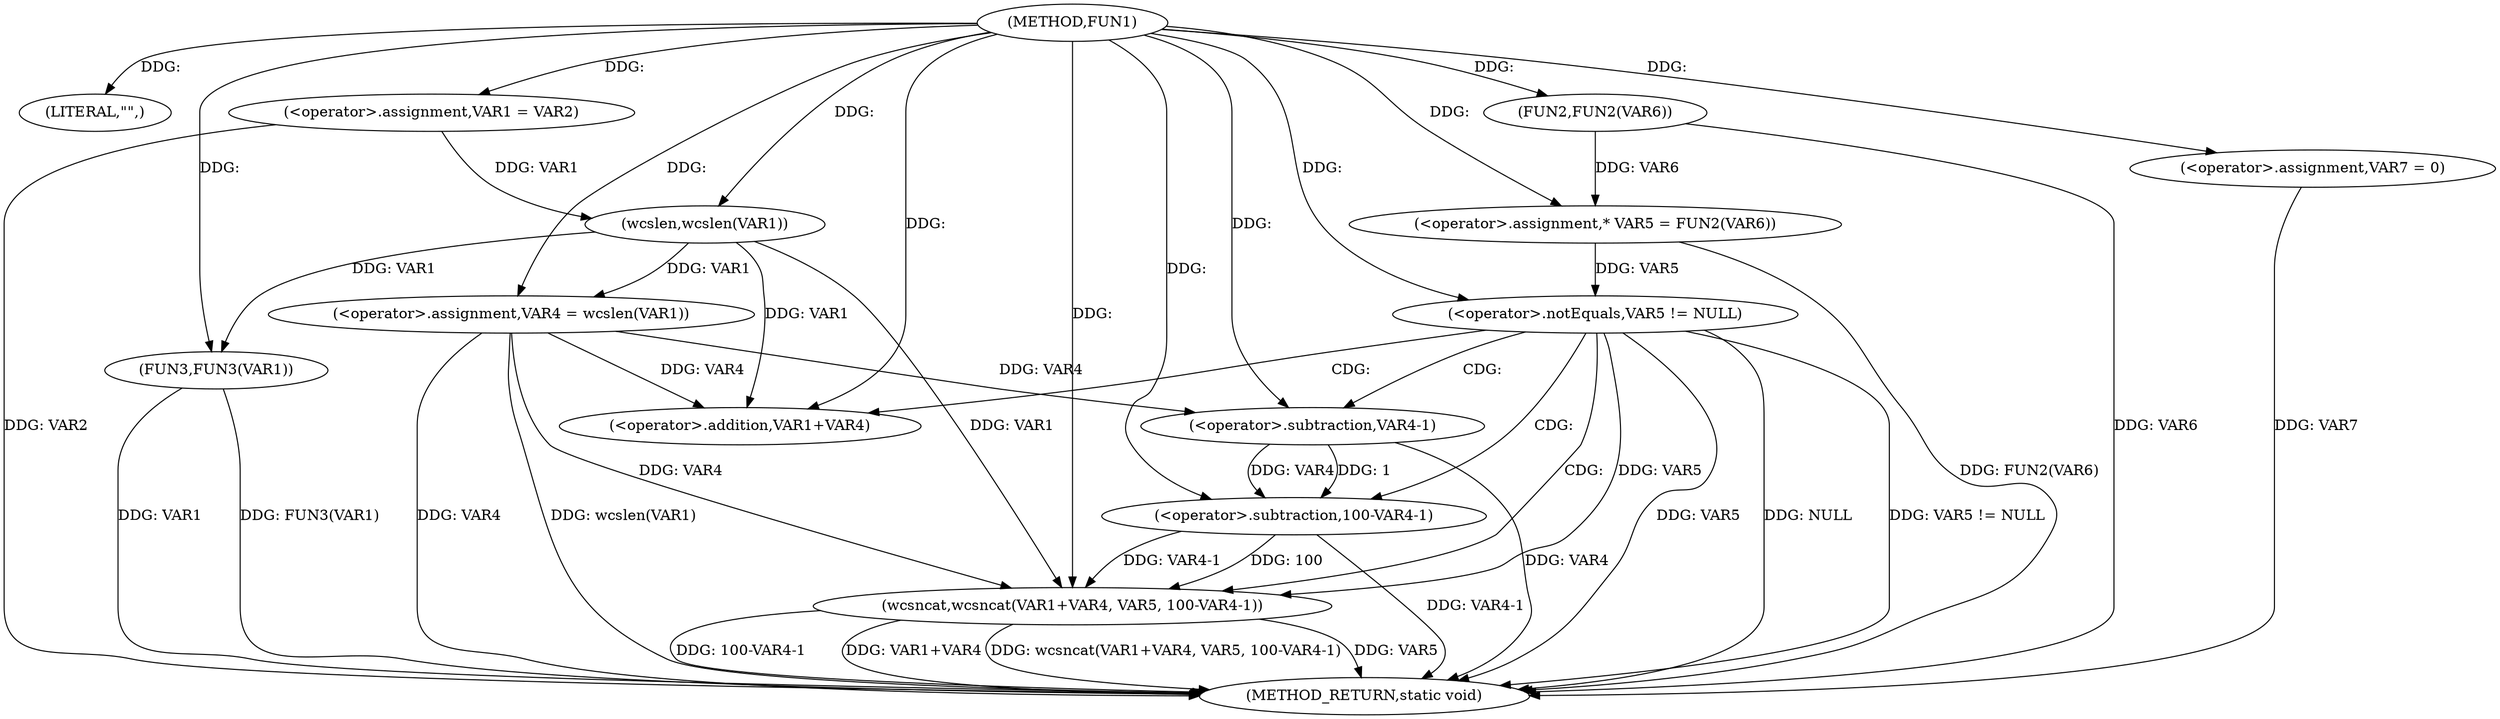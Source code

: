 digraph FUN1 {  
"1000100" [label = "(METHOD,FUN1)" ]
"1000138" [label = "(METHOD_RETURN,static void)" ]
"1000103" [label = "(LITERAL,\"\",)" ]
"1000104" [label = "(<operator>.assignment,VAR1 = VAR2)" ]
"1000109" [label = "(<operator>.assignment,VAR4 = wcslen(VAR1))" ]
"1000111" [label = "(wcslen,wcslen(VAR1))" ]
"1000114" [label = "(<operator>.assignment,* VAR5 = FUN2(VAR6))" ]
"1000116" [label = "(FUN2,FUN2(VAR6))" ]
"1000119" [label = "(<operator>.notEquals,VAR5 != NULL)" ]
"1000123" [label = "(wcsncat,wcsncat(VAR1+VAR4, VAR5, 100-VAR4-1))" ]
"1000124" [label = "(<operator>.addition,VAR1+VAR4)" ]
"1000128" [label = "(<operator>.subtraction,100-VAR4-1)" ]
"1000130" [label = "(<operator>.subtraction,VAR4-1)" ]
"1000133" [label = "(<operator>.assignment,VAR7 = 0)" ]
"1000136" [label = "(FUN3,FUN3(VAR1))" ]
  "1000116" -> "1000138"  [ label = "DDG: VAR6"] 
  "1000128" -> "1000138"  [ label = "DDG: VAR4-1"] 
  "1000123" -> "1000138"  [ label = "DDG: wcsncat(VAR1+VAR4, VAR5, 100-VAR4-1)"] 
  "1000133" -> "1000138"  [ label = "DDG: VAR7"] 
  "1000119" -> "1000138"  [ label = "DDG: NULL"] 
  "1000123" -> "1000138"  [ label = "DDG: VAR5"] 
  "1000136" -> "1000138"  [ label = "DDG: FUN3(VAR1)"] 
  "1000123" -> "1000138"  [ label = "DDG: 100-VAR4-1"] 
  "1000119" -> "1000138"  [ label = "DDG: VAR5 != NULL"] 
  "1000109" -> "1000138"  [ label = "DDG: VAR4"] 
  "1000119" -> "1000138"  [ label = "DDG: VAR5"] 
  "1000109" -> "1000138"  [ label = "DDG: wcslen(VAR1)"] 
  "1000114" -> "1000138"  [ label = "DDG: FUN2(VAR6)"] 
  "1000136" -> "1000138"  [ label = "DDG: VAR1"] 
  "1000104" -> "1000138"  [ label = "DDG: VAR2"] 
  "1000130" -> "1000138"  [ label = "DDG: VAR4"] 
  "1000123" -> "1000138"  [ label = "DDG: VAR1+VAR4"] 
  "1000100" -> "1000103"  [ label = "DDG: "] 
  "1000100" -> "1000104"  [ label = "DDG: "] 
  "1000111" -> "1000109"  [ label = "DDG: VAR1"] 
  "1000100" -> "1000109"  [ label = "DDG: "] 
  "1000104" -> "1000111"  [ label = "DDG: VAR1"] 
  "1000100" -> "1000111"  [ label = "DDG: "] 
  "1000116" -> "1000114"  [ label = "DDG: VAR6"] 
  "1000100" -> "1000114"  [ label = "DDG: "] 
  "1000100" -> "1000116"  [ label = "DDG: "] 
  "1000114" -> "1000119"  [ label = "DDG: VAR5"] 
  "1000100" -> "1000119"  [ label = "DDG: "] 
  "1000111" -> "1000123"  [ label = "DDG: VAR1"] 
  "1000100" -> "1000123"  [ label = "DDG: "] 
  "1000109" -> "1000123"  [ label = "DDG: VAR4"] 
  "1000111" -> "1000124"  [ label = "DDG: VAR1"] 
  "1000100" -> "1000124"  [ label = "DDG: "] 
  "1000109" -> "1000124"  [ label = "DDG: VAR4"] 
  "1000119" -> "1000123"  [ label = "DDG: VAR5"] 
  "1000128" -> "1000123"  [ label = "DDG: 100"] 
  "1000128" -> "1000123"  [ label = "DDG: VAR4-1"] 
  "1000100" -> "1000128"  [ label = "DDG: "] 
  "1000130" -> "1000128"  [ label = "DDG: VAR4"] 
  "1000130" -> "1000128"  [ label = "DDG: 1"] 
  "1000100" -> "1000130"  [ label = "DDG: "] 
  "1000109" -> "1000130"  [ label = "DDG: VAR4"] 
  "1000100" -> "1000133"  [ label = "DDG: "] 
  "1000111" -> "1000136"  [ label = "DDG: VAR1"] 
  "1000100" -> "1000136"  [ label = "DDG: "] 
  "1000119" -> "1000128"  [ label = "CDG: "] 
  "1000119" -> "1000123"  [ label = "CDG: "] 
  "1000119" -> "1000124"  [ label = "CDG: "] 
  "1000119" -> "1000130"  [ label = "CDG: "] 
}
